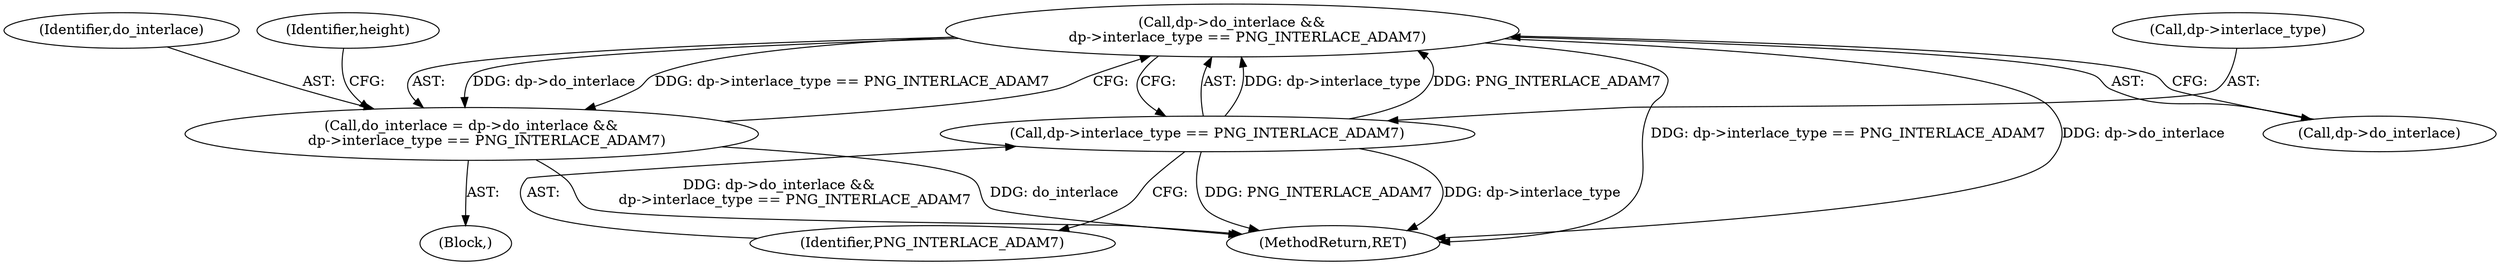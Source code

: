 digraph "0_Android_9d4853418ab2f754c2b63e091c29c5529b8b86ca_127@pointer" {
"1000120" [label="(Call,dp->do_interlace &&\n       dp->interlace_type == PNG_INTERLACE_ADAM7)"];
"1000124" [label="(Call,dp->interlace_type == PNG_INTERLACE_ADAM7)"];
"1000118" [label="(Call,do_interlace = dp->do_interlace &&\n       dp->interlace_type == PNG_INTERLACE_ADAM7)"];
"1000124" [label="(Call,dp->interlace_type == PNG_INTERLACE_ADAM7)"];
"1000125" [label="(Call,dp->interlace_type)"];
"1000119" [label="(Identifier,do_interlace)"];
"1000275" [label="(MethodReturn,RET)"];
"1000128" [label="(Identifier,PNG_INTERLACE_ADAM7)"];
"1000121" [label="(Call,dp->do_interlace)"];
"1000120" [label="(Call,dp->do_interlace &&\n       dp->interlace_type == PNG_INTERLACE_ADAM7)"];
"1000110" [label="(Block,)"];
"1000131" [label="(Identifier,height)"];
"1000118" [label="(Call,do_interlace = dp->do_interlace &&\n       dp->interlace_type == PNG_INTERLACE_ADAM7)"];
"1000120" -> "1000118"  [label="AST: "];
"1000120" -> "1000121"  [label="CFG: "];
"1000120" -> "1000124"  [label="CFG: "];
"1000121" -> "1000120"  [label="AST: "];
"1000124" -> "1000120"  [label="AST: "];
"1000118" -> "1000120"  [label="CFG: "];
"1000120" -> "1000275"  [label="DDG: dp->do_interlace"];
"1000120" -> "1000275"  [label="DDG: dp->interlace_type == PNG_INTERLACE_ADAM7"];
"1000120" -> "1000118"  [label="DDG: dp->do_interlace"];
"1000120" -> "1000118"  [label="DDG: dp->interlace_type == PNG_INTERLACE_ADAM7"];
"1000124" -> "1000120"  [label="DDG: dp->interlace_type"];
"1000124" -> "1000120"  [label="DDG: PNG_INTERLACE_ADAM7"];
"1000124" -> "1000128"  [label="CFG: "];
"1000125" -> "1000124"  [label="AST: "];
"1000128" -> "1000124"  [label="AST: "];
"1000124" -> "1000275"  [label="DDG: dp->interlace_type"];
"1000124" -> "1000275"  [label="DDG: PNG_INTERLACE_ADAM7"];
"1000118" -> "1000110"  [label="AST: "];
"1000119" -> "1000118"  [label="AST: "];
"1000131" -> "1000118"  [label="CFG: "];
"1000118" -> "1000275"  [label="DDG: dp->do_interlace &&\n       dp->interlace_type == PNG_INTERLACE_ADAM7"];
"1000118" -> "1000275"  [label="DDG: do_interlace"];
}
